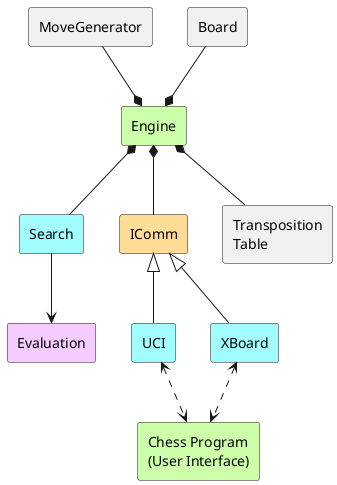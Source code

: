 @startuml architecture
skinparam shadowing false
skinparam componentStyle rectangle
hide empty methods
hide empty members

component "Engine" as Engine #cdffab
component "Search" as Search #a1fdff
component "Evaluation" as Evaluation #f5ccff
component IComm #ffdc96
component "UCI" as Uci #a1fdff
component "XBoard" as XBoard #a1fdff
component "Transposition\nTable" as TT
component Board
component MoveGenerator
component "Chess Program\n(User Interface)" as GUI #cdffab

Engine *-- IComm
Engine *-up- Board
Engine *-up- MoveGenerator
Engine *-- TT
IComm <|-- Uci
IComm <|-- XBoard
Engine *-- Search
Search --> Evaluation
Uci <..> GUI
XBoard <..> GUI
@enduml